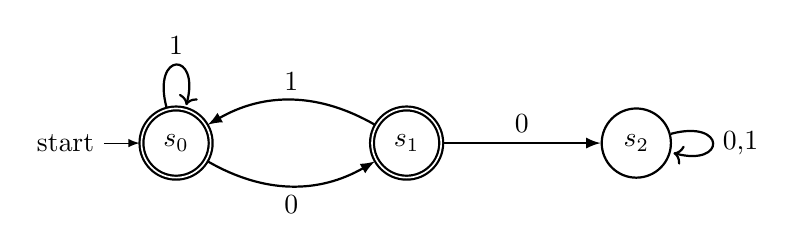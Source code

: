 \begin{tikzpicture}[every initial by arrow/.style={-latex}]
\node[state,initial,thick,accepting](a){$s_0$};
\node[state,thick,accepting](b)[right =20mm of a]{$s_1$};
\node[state,thick](c)[right =20mm of b]{$s_2$};
\path[-latex,thick] (a) edge[bend right] node[below] {0}(b)
				    (a) edge[loop above] node{1}(a)
				    (b) edge[bend right] node[above]{1}(a)
				    (b) edge node[above]{0} (c)
				    (c)edge[loop right] node{0,1}(c);
\end{tikzpicture}